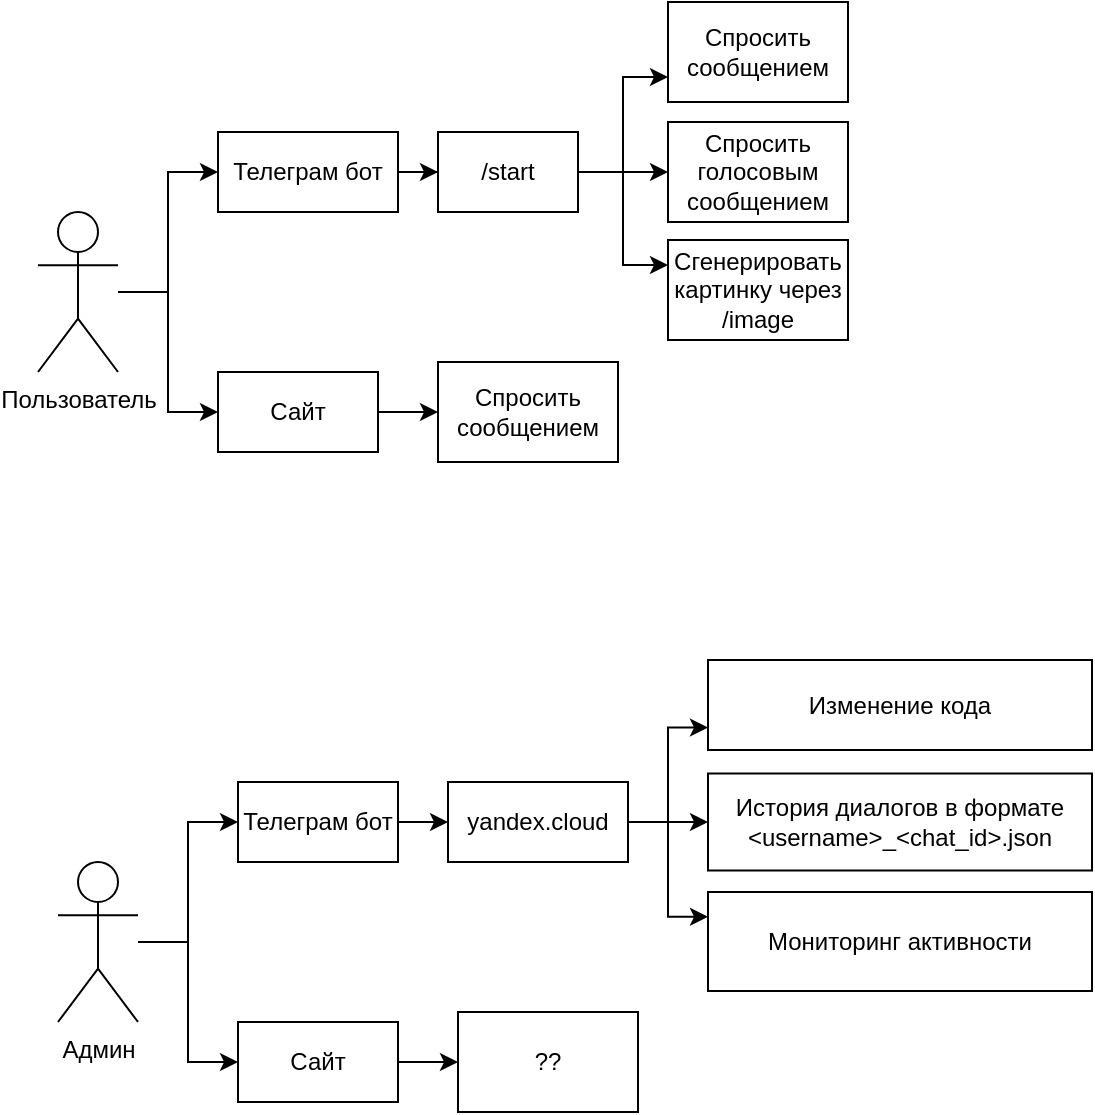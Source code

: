<mxfile version="24.8.0">
  <diagram name="Page-1" id="-ogPEp8CZYtcU95W3uOY">
    <mxGraphModel dx="989" dy="564" grid="1" gridSize="10" guides="1" tooltips="1" connect="1" arrows="1" fold="1" page="1" pageScale="1" pageWidth="850" pageHeight="1100" math="0" shadow="0">
      <root>
        <mxCell id="0" />
        <mxCell id="1" parent="0" />
        <mxCell id="Z0nmChrPg_nv_U5EyM15-7" style="edgeStyle=orthogonalEdgeStyle;rounded=0;orthogonalLoop=1;jettySize=auto;html=1;" parent="1" source="Z0nmChrPg_nv_U5EyM15-1" target="Z0nmChrPg_nv_U5EyM15-6" edge="1">
          <mxGeometry relative="1" as="geometry" />
        </mxCell>
        <mxCell id="Z0nmChrPg_nv_U5EyM15-8" style="edgeStyle=orthogonalEdgeStyle;rounded=0;orthogonalLoop=1;jettySize=auto;html=1;" parent="1" source="Z0nmChrPg_nv_U5EyM15-1" target="Z0nmChrPg_nv_U5EyM15-5" edge="1">
          <mxGeometry relative="1" as="geometry" />
        </mxCell>
        <mxCell id="Z0nmChrPg_nv_U5EyM15-1" value="Пользователь" style="shape=umlActor;verticalLabelPosition=bottom;verticalAlign=top;html=1;outlineConnect=0;" parent="1" vertex="1">
          <mxGeometry x="40" y="210" width="40" height="80" as="geometry" />
        </mxCell>
        <mxCell id="ftz2wI5kB5Lzzq1UdJnE-11" style="edgeStyle=orthogonalEdgeStyle;rounded=0;orthogonalLoop=1;jettySize=auto;html=1;" parent="1" source="Z0nmChrPg_nv_U5EyM15-5" target="ftz2wI5kB5Lzzq1UdJnE-1" edge="1">
          <mxGeometry relative="1" as="geometry" />
        </mxCell>
        <mxCell id="Z0nmChrPg_nv_U5EyM15-5" value="Телеграм бот" style="rounded=0;whiteSpace=wrap;html=1;" parent="1" vertex="1">
          <mxGeometry x="130" y="170" width="90" height="40" as="geometry" />
        </mxCell>
        <mxCell id="ftz2wI5kB5Lzzq1UdJnE-16" style="edgeStyle=orthogonalEdgeStyle;rounded=0;orthogonalLoop=1;jettySize=auto;html=1;entryX=0;entryY=0.5;entryDx=0;entryDy=0;" parent="1" source="Z0nmChrPg_nv_U5EyM15-6" target="ftz2wI5kB5Lzzq1UdJnE-15" edge="1">
          <mxGeometry relative="1" as="geometry" />
        </mxCell>
        <mxCell id="Z0nmChrPg_nv_U5EyM15-6" value="Сайт" style="rounded=0;whiteSpace=wrap;html=1;" parent="1" vertex="1">
          <mxGeometry x="130" y="290" width="80" height="40" as="geometry" />
        </mxCell>
        <mxCell id="ftz2wI5kB5Lzzq1UdJnE-6" style="edgeStyle=orthogonalEdgeStyle;rounded=0;orthogonalLoop=1;jettySize=auto;html=1;" parent="1" source="ftz2wI5kB5Lzzq1UdJnE-1" target="ftz2wI5kB5Lzzq1UdJnE-2" edge="1">
          <mxGeometry relative="1" as="geometry" />
        </mxCell>
        <mxCell id="ftz2wI5kB5Lzzq1UdJnE-13" style="edgeStyle=orthogonalEdgeStyle;rounded=0;orthogonalLoop=1;jettySize=auto;html=1;entryX=0;entryY=0.75;entryDx=0;entryDy=0;" parent="1" source="ftz2wI5kB5Lzzq1UdJnE-1" target="ftz2wI5kB5Lzzq1UdJnE-3" edge="1">
          <mxGeometry relative="1" as="geometry" />
        </mxCell>
        <mxCell id="ftz2wI5kB5Lzzq1UdJnE-14" style="edgeStyle=orthogonalEdgeStyle;rounded=0;orthogonalLoop=1;jettySize=auto;html=1;entryX=0;entryY=0.25;entryDx=0;entryDy=0;" parent="1" source="ftz2wI5kB5Lzzq1UdJnE-1" target="ftz2wI5kB5Lzzq1UdJnE-4" edge="1">
          <mxGeometry relative="1" as="geometry" />
        </mxCell>
        <mxCell id="ftz2wI5kB5Lzzq1UdJnE-1" value="/start" style="rounded=0;whiteSpace=wrap;html=1;direction=west;" parent="1" vertex="1">
          <mxGeometry x="240" y="170" width="70" height="40" as="geometry" />
        </mxCell>
        <mxCell id="ftz2wI5kB5Lzzq1UdJnE-2" value="Спросить голосовым сообщением" style="rounded=0;whiteSpace=wrap;html=1;" parent="1" vertex="1">
          <mxGeometry x="355" y="165" width="90" height="50" as="geometry" />
        </mxCell>
        <mxCell id="ftz2wI5kB5Lzzq1UdJnE-3" value="Спросить сообщением" style="rounded=0;whiteSpace=wrap;html=1;" parent="1" vertex="1">
          <mxGeometry x="355" y="105" width="90" height="50" as="geometry" />
        </mxCell>
        <mxCell id="ftz2wI5kB5Lzzq1UdJnE-4" value="Сгенерировать картинку через /image" style="rounded=0;whiteSpace=wrap;html=1;" parent="1" vertex="1">
          <mxGeometry x="355" y="224" width="90" height="50" as="geometry" />
        </mxCell>
        <mxCell id="ftz2wI5kB5Lzzq1UdJnE-15" value="Спросить сообщением" style="rounded=0;whiteSpace=wrap;html=1;" parent="1" vertex="1">
          <mxGeometry x="240" y="285" width="90" height="50" as="geometry" />
        </mxCell>
        <mxCell id="ftz2wI5kB5Lzzq1UdJnE-17" style="edgeStyle=orthogonalEdgeStyle;rounded=0;orthogonalLoop=1;jettySize=auto;html=1;" parent="1" source="ftz2wI5kB5Lzzq1UdJnE-19" target="ftz2wI5kB5Lzzq1UdJnE-23" edge="1">
          <mxGeometry relative="1" as="geometry" />
        </mxCell>
        <mxCell id="ftz2wI5kB5Lzzq1UdJnE-34" style="edgeStyle=orthogonalEdgeStyle;rounded=0;orthogonalLoop=1;jettySize=auto;html=1;entryX=0;entryY=0.5;entryDx=0;entryDy=0;" parent="1" source="ftz2wI5kB5Lzzq1UdJnE-19" target="ftz2wI5kB5Lzzq1UdJnE-32" edge="1">
          <mxGeometry relative="1" as="geometry" />
        </mxCell>
        <mxCell id="ftz2wI5kB5Lzzq1UdJnE-19" value="Админ" style="shape=umlActor;verticalLabelPosition=bottom;verticalAlign=top;html=1;outlineConnect=0;" parent="1" vertex="1">
          <mxGeometry x="50" y="535" width="40" height="80" as="geometry" />
        </mxCell>
        <mxCell id="ftz2wI5kB5Lzzq1UdJnE-20" style="edgeStyle=orthogonalEdgeStyle;rounded=0;orthogonalLoop=1;jettySize=auto;html=1;" parent="1" source="ftz2wI5kB5Lzzq1UdJnE-21" target="ftz2wI5kB5Lzzq1UdJnE-27" edge="1">
          <mxGeometry relative="1" as="geometry" />
        </mxCell>
        <mxCell id="ftz2wI5kB5Lzzq1UdJnE-38" style="edgeStyle=orthogonalEdgeStyle;rounded=0;orthogonalLoop=1;jettySize=auto;html=1;entryX=1;entryY=0.25;entryDx=0;entryDy=0;" parent="1" source="ftz2wI5kB5Lzzq1UdJnE-21" target="ftz2wI5kB5Lzzq1UdJnE-37" edge="1">
          <mxGeometry relative="1" as="geometry" />
        </mxCell>
        <mxCell id="ftz2wI5kB5Lzzq1UdJnE-41" style="edgeStyle=orthogonalEdgeStyle;rounded=0;orthogonalLoop=1;jettySize=auto;html=1;entryX=1;entryY=0.75;entryDx=0;entryDy=0;" parent="1" source="ftz2wI5kB5Lzzq1UdJnE-21" target="ftz2wI5kB5Lzzq1UdJnE-39" edge="1">
          <mxGeometry relative="1" as="geometry" />
        </mxCell>
        <mxCell id="ftz2wI5kB5Lzzq1UdJnE-21" value="yandex.cloud" style="rounded=0;whiteSpace=wrap;html=1;" parent="1" vertex="1">
          <mxGeometry x="245" y="495" width="90" height="40" as="geometry" />
        </mxCell>
        <mxCell id="ftz2wI5kB5Lzzq1UdJnE-22" style="edgeStyle=orthogonalEdgeStyle;rounded=0;orthogonalLoop=1;jettySize=auto;html=1;entryX=0;entryY=0.5;entryDx=0;entryDy=0;" parent="1" source="ftz2wI5kB5Lzzq1UdJnE-23" target="ftz2wI5kB5Lzzq1UdJnE-31" edge="1">
          <mxGeometry relative="1" as="geometry" />
        </mxCell>
        <mxCell id="ftz2wI5kB5Lzzq1UdJnE-23" value="Сайт" style="rounded=0;whiteSpace=wrap;html=1;" parent="1" vertex="1">
          <mxGeometry x="140" y="615" width="80" height="40" as="geometry" />
        </mxCell>
        <mxCell id="ftz2wI5kB5Lzzq1UdJnE-27" value="История диалогов в формате &amp;lt;username&amp;gt;_&amp;lt;chat_id&amp;gt;.json" style="rounded=0;whiteSpace=wrap;html=1;direction=west;" parent="1" vertex="1">
          <mxGeometry x="375" y="490.75" width="192" height="48.5" as="geometry" />
        </mxCell>
        <mxCell id="ftz2wI5kB5Lzzq1UdJnE-31" value="??" style="rounded=0;whiteSpace=wrap;html=1;" parent="1" vertex="1">
          <mxGeometry x="250" y="610" width="90" height="50" as="geometry" />
        </mxCell>
        <mxCell id="ftz2wI5kB5Lzzq1UdJnE-36" style="edgeStyle=orthogonalEdgeStyle;rounded=0;orthogonalLoop=1;jettySize=auto;html=1;entryX=0;entryY=0.5;entryDx=0;entryDy=0;" parent="1" source="ftz2wI5kB5Lzzq1UdJnE-32" target="ftz2wI5kB5Lzzq1UdJnE-21" edge="1">
          <mxGeometry relative="1" as="geometry" />
        </mxCell>
        <mxCell id="ftz2wI5kB5Lzzq1UdJnE-32" value="Телеграм бот" style="rounded=0;whiteSpace=wrap;html=1;" parent="1" vertex="1">
          <mxGeometry x="140" y="495" width="80" height="40" as="geometry" />
        </mxCell>
        <mxCell id="ftz2wI5kB5Lzzq1UdJnE-37" value="Изменение кода" style="rounded=0;whiteSpace=wrap;html=1;direction=west;" parent="1" vertex="1">
          <mxGeometry x="375" y="434" width="192" height="45" as="geometry" />
        </mxCell>
        <mxCell id="ftz2wI5kB5Lzzq1UdJnE-39" value="Мониторинг активности" style="rounded=0;whiteSpace=wrap;html=1;direction=west;" parent="1" vertex="1">
          <mxGeometry x="375" y="550" width="192" height="49.5" as="geometry" />
        </mxCell>
      </root>
    </mxGraphModel>
  </diagram>
</mxfile>
